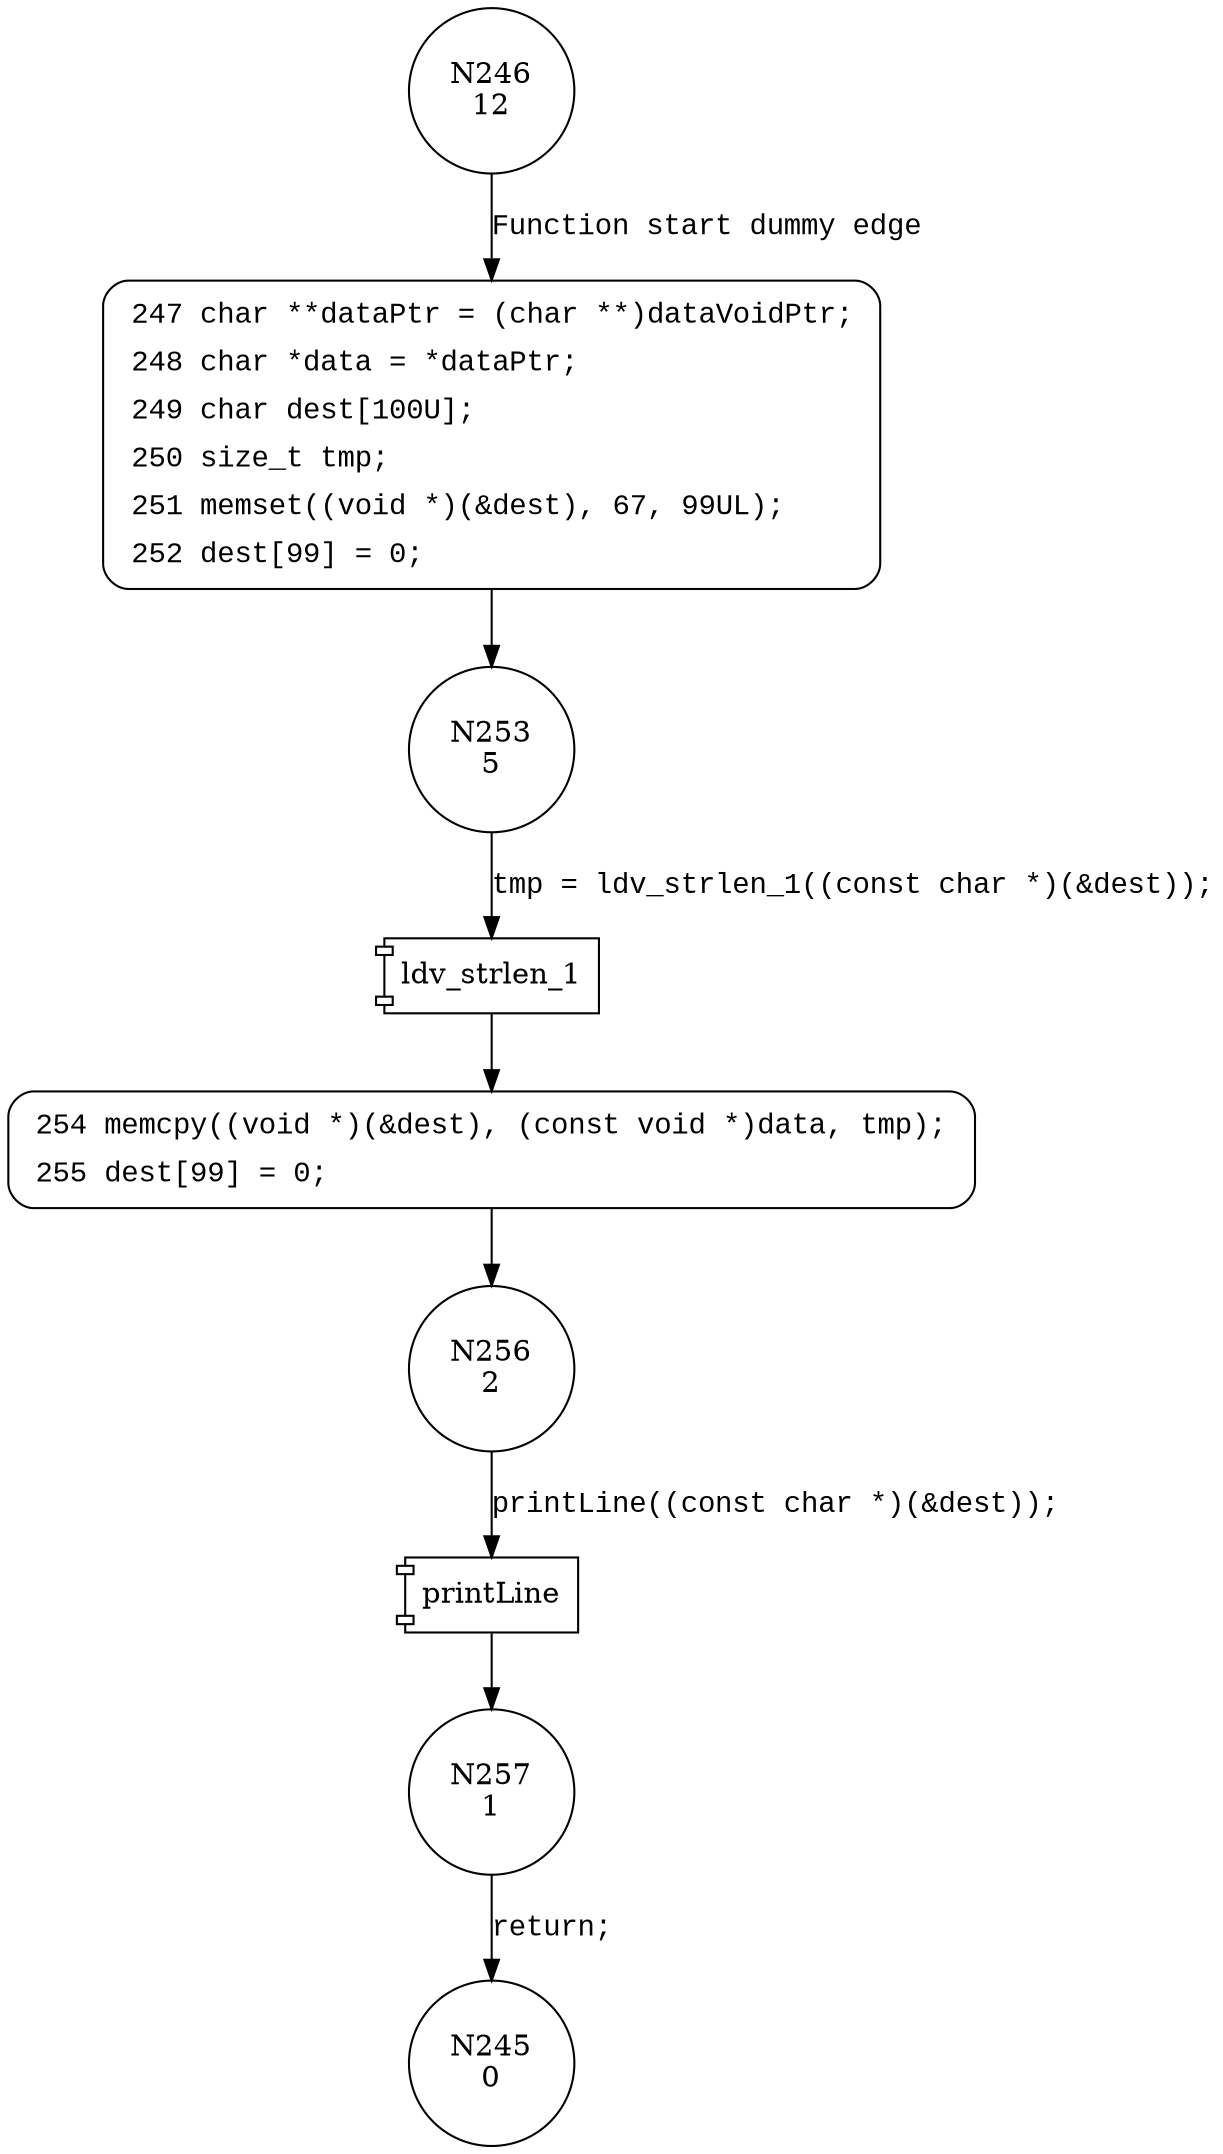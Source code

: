 digraph CWE126_Buffer_Overread__char_alloca_memcpy_64b_badSink {
246 [shape="circle" label="N246\n12"]
247 [shape="circle" label="N247\n11"]
253 [shape="circle" label="N253\n5"]
254 [shape="circle" label="N254\n4"]
256 [shape="circle" label="N256\n2"]
257 [shape="circle" label="N257\n1"]
245 [shape="circle" label="N245\n0"]
247 [style="filled,bold" penwidth="1" fillcolor="white" fontname="Courier New" shape="Mrecord" label=<<table border="0" cellborder="0" cellpadding="3" bgcolor="white"><tr><td align="right">247</td><td align="left">char **dataPtr = (char **)dataVoidPtr;</td></tr><tr><td align="right">248</td><td align="left">char *data = *dataPtr;</td></tr><tr><td align="right">249</td><td align="left">char dest[100U];</td></tr><tr><td align="right">250</td><td align="left">size_t tmp;</td></tr><tr><td align="right">251</td><td align="left">memset((void *)(&amp;dest), 67, 99UL);</td></tr><tr><td align="right">252</td><td align="left">dest[99] = 0;</td></tr></table>>]
247 -> 253[label=""]
254 [style="filled,bold" penwidth="1" fillcolor="white" fontname="Courier New" shape="Mrecord" label=<<table border="0" cellborder="0" cellpadding="3" bgcolor="white"><tr><td align="right">254</td><td align="left">memcpy((void *)(&amp;dest), (const void *)data, tmp);</td></tr><tr><td align="right">255</td><td align="left">dest[99] = 0;</td></tr></table>>]
254 -> 256[label=""]
246 -> 247 [label="Function start dummy edge" fontname="Courier New"]
100008 [shape="component" label="ldv_strlen_1"]
253 -> 100008 [label="tmp = ldv_strlen_1((const char *)(&dest));" fontname="Courier New"]
100008 -> 254 [label="" fontname="Courier New"]
100009 [shape="component" label="printLine"]
256 -> 100009 [label="printLine((const char *)(&dest));" fontname="Courier New"]
100009 -> 257 [label="" fontname="Courier New"]
257 -> 245 [label="return;" fontname="Courier New"]
}